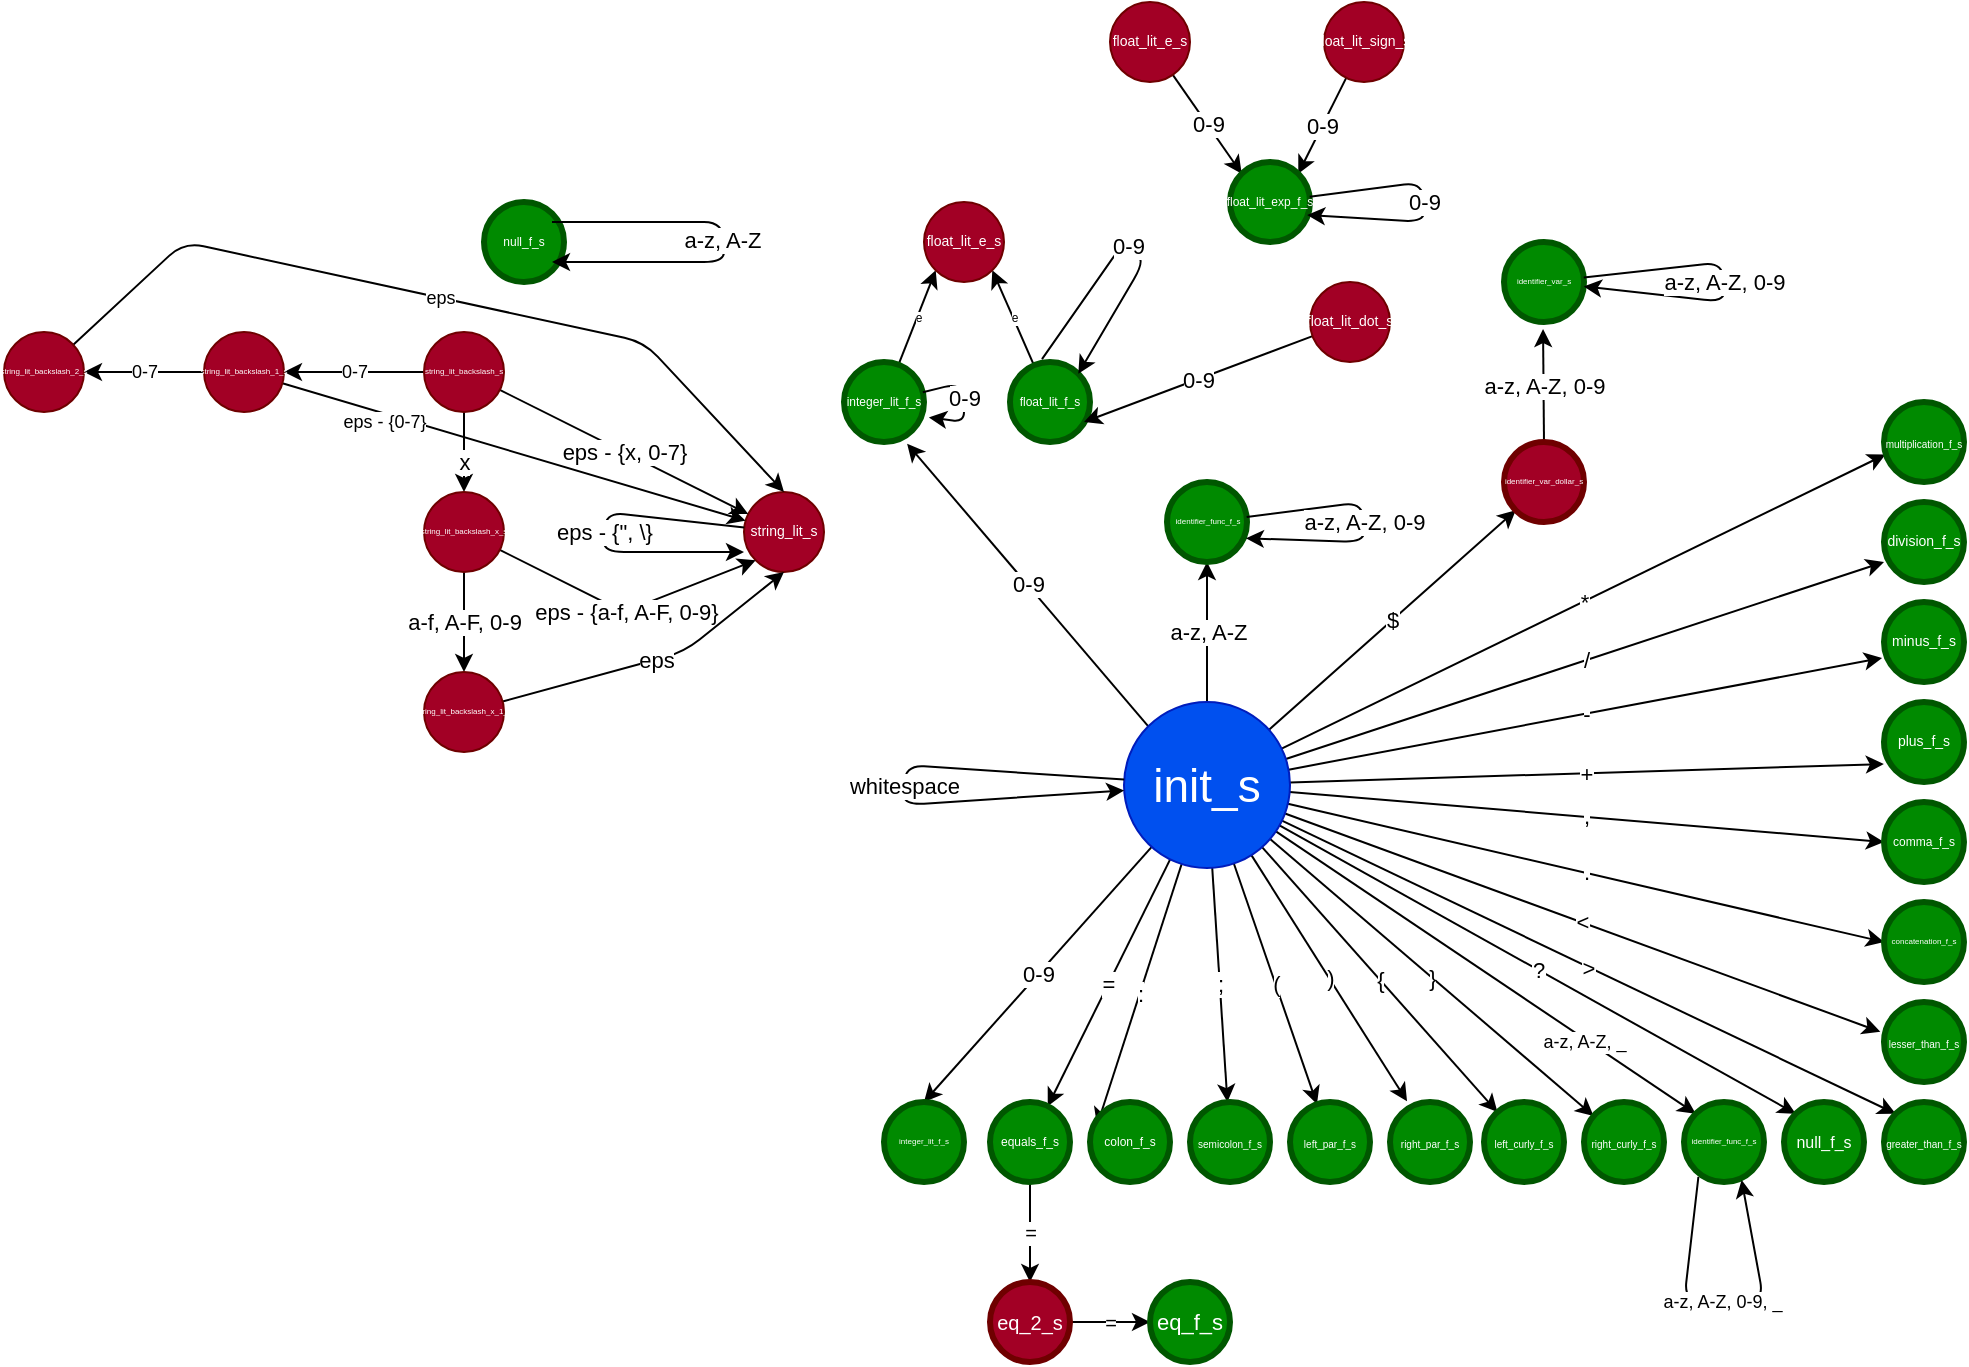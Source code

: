 <mxfile>
    <diagram id="MwJyzXVFlUW5A7y8QUJ_" name="Page-1">
        <mxGraphModel dx="2124" dy="1399" grid="1" gridSize="10" guides="1" tooltips="1" connect="1" arrows="1" fold="1" page="1" pageScale="1" pageWidth="827" pageHeight="1169" math="0" shadow="0">
            <root>
                <mxCell id="0"/>
                <mxCell id="1" parent="0"/>
                <mxCell id="4" value="a-z, A-Z" style="edgeStyle=none;html=1;entryX=0.5;entryY=1;entryDx=0;entryDy=0;" parent="1" source="2" target="3" edge="1">
                    <mxGeometry relative="1" as="geometry"/>
                </mxCell>
                <mxCell id="7" value="0-9" style="edgeStyle=none;html=1;entryX=0.5;entryY=0;entryDx=0;entryDy=0;fontSize=11;" parent="1" source="2" target="6" edge="1">
                    <mxGeometry relative="1" as="geometry"/>
                </mxCell>
                <mxCell id="9" value="=" style="edgeStyle=none;html=1;fontSize=11;" parent="1" source="2" target="8" edge="1">
                    <mxGeometry relative="1" as="geometry"/>
                </mxCell>
                <mxCell id="11" value=":" style="edgeStyle=none;html=1;entryX=0.088;entryY=0.296;entryDx=0;entryDy=0;entryPerimeter=0;fontSize=11;" parent="1" source="2" target="10" edge="1">
                    <mxGeometry relative="1" as="geometry">
                        <mxPoint x="-690" y="100" as="sourcePoint"/>
                    </mxGeometry>
                </mxCell>
                <mxCell id="13" value=";" style="edgeStyle=none;html=1;fontSize=11;" parent="1" source="2" target="12" edge="1">
                    <mxGeometry relative="1" as="geometry"/>
                </mxCell>
                <mxCell id="16" value="(" style="edgeStyle=none;html=1;fontSize=11;" parent="1" source="2" target="14" edge="1">
                    <mxGeometry relative="1" as="geometry"/>
                </mxCell>
                <mxCell id="17" value=")" style="edgeStyle=none;html=1;entryX=0.213;entryY=-0.008;entryDx=0;entryDy=0;entryPerimeter=0;fontSize=11;" parent="1" source="2" target="15" edge="1">
                    <mxGeometry relative="1" as="geometry"/>
                </mxCell>
                <mxCell id="20" value="{" style="edgeStyle=none;html=1;fontSize=11;" parent="1" source="2" target="18" edge="1">
                    <mxGeometry relative="1" as="geometry"/>
                </mxCell>
                <mxCell id="21" value="}" style="edgeStyle=none;html=1;fontSize=11;" parent="1" source="2" target="19" edge="1">
                    <mxGeometry relative="1" as="geometry"/>
                </mxCell>
                <mxCell id="37" value="a-z, A-Z, _" style="edgeStyle=none;html=1;entryX=0;entryY=0;entryDx=0;entryDy=0;fontSize=9;" edge="1" parent="1" source="2" target="23">
                    <mxGeometry x="0.475" y="-1" relative="1" as="geometry">
                        <mxPoint as="offset"/>
                    </mxGeometry>
                </mxCell>
                <mxCell id="38" value="?" style="edgeStyle=none;html=1;entryX=0;entryY=0;entryDx=0;entryDy=0;fontSize=11;" edge="1" parent="1" source="2" target="24">
                    <mxGeometry relative="1" as="geometry"/>
                </mxCell>
                <mxCell id="39" value="&amp;gt;" style="edgeStyle=none;html=1;entryX=0;entryY=0;entryDx=0;entryDy=0;fontSize=11;" edge="1" parent="1" source="2" target="25">
                    <mxGeometry relative="1" as="geometry"/>
                </mxCell>
                <mxCell id="40" value="&amp;lt;" style="edgeStyle=none;html=1;entryX=-0.046;entryY=0.373;entryDx=0;entryDy=0;entryPerimeter=0;fontSize=11;" edge="1" parent="1" source="2" target="34">
                    <mxGeometry relative="1" as="geometry"/>
                </mxCell>
                <mxCell id="41" value="." style="edgeStyle=none;html=1;entryX=0;entryY=0.5;entryDx=0;entryDy=0;fontSize=11;" edge="1" parent="1" source="2" target="27">
                    <mxGeometry relative="1" as="geometry"/>
                </mxCell>
                <mxCell id="42" value="," style="edgeStyle=none;html=1;entryX=0;entryY=0.5;entryDx=0;entryDy=0;fontSize=11;" edge="1" parent="1" source="2" target="28">
                    <mxGeometry relative="1" as="geometry"/>
                </mxCell>
                <mxCell id="43" value="+" style="edgeStyle=none;html=1;entryX=-0.002;entryY=0.775;entryDx=0;entryDy=0;entryPerimeter=0;fontSize=11;" edge="1" parent="1" source="2" target="29">
                    <mxGeometry relative="1" as="geometry"/>
                </mxCell>
                <mxCell id="44" value="-" style="edgeStyle=none;html=1;entryX=-0.024;entryY=0.699;entryDx=0;entryDy=0;entryPerimeter=0;fontSize=11;" edge="1" parent="1" source="2" target="30">
                    <mxGeometry relative="1" as="geometry"/>
                </mxCell>
                <mxCell id="45" value="/" style="edgeStyle=none;html=1;entryX=0;entryY=0.75;entryDx=0;entryDy=0;entryPerimeter=0;fontSize=11;" edge="1" parent="1" source="2" target="32">
                    <mxGeometry relative="1" as="geometry"/>
                </mxCell>
                <mxCell id="46" value="*" style="edgeStyle=none;html=1;entryX=0.02;entryY=0.655;entryDx=0;entryDy=0;entryPerimeter=0;fontSize=11;" edge="1" parent="1" source="2" target="33">
                    <mxGeometry relative="1" as="geometry"/>
                </mxCell>
                <mxCell id="51" value="$" style="edgeStyle=none;html=1;entryX=0;entryY=1;entryDx=0;entryDy=0;fontSize=11;" edge="1" parent="1" source="2" target="50">
                    <mxGeometry relative="1" as="geometry"/>
                </mxCell>
                <mxCell id="77" value="0-9" style="edgeStyle=none;html=1;exitX=0;exitY=0;exitDx=0;exitDy=0;entryX=0.789;entryY=1.021;entryDx=0;entryDy=0;entryPerimeter=0;fontSize=11;" edge="1" parent="1" source="2" target="59">
                    <mxGeometry relative="1" as="geometry"/>
                </mxCell>
                <mxCell id="2" value="init_s" style="ellipse;whiteSpace=wrap;html=1;aspect=fixed;strokeWidth=1;fontSize=23;fillColor=#0050ef;fontColor=#ffffff;strokeColor=#001DBC;" parent="1" vertex="1">
                    <mxGeometry x="-720" y="10" width="83" height="83" as="geometry"/>
                </mxCell>
                <mxCell id="3" value="identifier_func_f_s" style="ellipse;whiteSpace=wrap;html=1;aspect=fixed;fontSize=4;fontStyle=0;strokeWidth=3;perimeterSpacing=0;fillColor=#008a00;fontColor=#ffffff;strokeColor=#005700;" parent="1" vertex="1">
                    <mxGeometry x="-698.5" y="-100" width="40" height="40" as="geometry"/>
                </mxCell>
                <mxCell id="6" value="integer_lit_f_s" style="ellipse;whiteSpace=wrap;html=1;aspect=fixed;strokeWidth=3;fontSize=4;fillColor=#008a00;fontColor=#ffffff;strokeColor=#005700;" parent="1" vertex="1">
                    <mxGeometry x="-840" y="210" width="40" height="40" as="geometry"/>
                </mxCell>
                <mxCell id="99" value="=" style="edgeStyle=none;html=1;entryX=0.5;entryY=0;entryDx=0;entryDy=0;fontSize=10;" edge="1" parent="1" source="8" target="98">
                    <mxGeometry relative="1" as="geometry"/>
                </mxCell>
                <mxCell id="8" value="equals_f_s" style="ellipse;whiteSpace=wrap;html=1;aspect=fixed;strokeWidth=3;fontSize=6;fillColor=#008a00;fontColor=#ffffff;strokeColor=#005700;" parent="1" vertex="1">
                    <mxGeometry x="-787" y="210" width="40" height="40" as="geometry"/>
                </mxCell>
                <mxCell id="10" value="colon_f_s" style="ellipse;whiteSpace=wrap;html=1;aspect=fixed;strokeWidth=3;fontSize=6;fillColor=#008a00;fontColor=#ffffff;strokeColor=#005700;" parent="1" vertex="1">
                    <mxGeometry x="-737" y="210" width="40" height="40" as="geometry"/>
                </mxCell>
                <mxCell id="12" value="semicolon_f_s" style="ellipse;whiteSpace=wrap;html=1;aspect=fixed;strokeWidth=3;fontSize=5;fillColor=#008a00;fontColor=#ffffff;strokeColor=#005700;" parent="1" vertex="1">
                    <mxGeometry x="-687" y="210" width="40" height="40" as="geometry"/>
                </mxCell>
                <mxCell id="14" value="left_par_f_s" style="ellipse;whiteSpace=wrap;html=1;aspect=fixed;strokeWidth=3;fontSize=5;fillColor=#008a00;fontColor=#ffffff;strokeColor=#005700;" parent="1" vertex="1">
                    <mxGeometry x="-637" y="210" width="40" height="40" as="geometry"/>
                </mxCell>
                <mxCell id="15" value="right_par_f_s" style="ellipse;whiteSpace=wrap;html=1;aspect=fixed;strokeWidth=3;fontSize=5;fillColor=#008a00;fontColor=#ffffff;strokeColor=#005700;" parent="1" vertex="1">
                    <mxGeometry x="-587" y="210" width="40" height="40" as="geometry"/>
                </mxCell>
                <mxCell id="18" value="left_curly_f_s" style="ellipse;whiteSpace=wrap;html=1;aspect=fixed;strokeWidth=3;fontSize=5;fillColor=#008a00;fontColor=#ffffff;strokeColor=#005700;" parent="1" vertex="1">
                    <mxGeometry x="-540" y="210" width="40" height="40" as="geometry"/>
                </mxCell>
                <mxCell id="19" value="right_curly_f_s" style="ellipse;whiteSpace=wrap;html=1;aspect=fixed;strokeWidth=3;fontSize=5;fillColor=#008a00;fontColor=#ffffff;strokeColor=#005700;" parent="1" vertex="1">
                    <mxGeometry x="-490" y="210" width="40" height="40" as="geometry"/>
                </mxCell>
                <mxCell id="23" value="identifier_func_f_s" style="ellipse;whiteSpace=wrap;html=1;aspect=fixed;strokeWidth=3;fontSize=4;fillColor=#008a00;fontColor=#ffffff;strokeColor=#005700;" vertex="1" parent="1">
                    <mxGeometry x="-440" y="210" width="40" height="40" as="geometry"/>
                </mxCell>
                <mxCell id="24" value="null_f_s" style="ellipse;whiteSpace=wrap;html=1;aspect=fixed;strokeWidth=3;fontSize=8;fillColor=#008a00;fontColor=#ffffff;strokeColor=#005700;" vertex="1" parent="1">
                    <mxGeometry x="-390" y="210" width="40" height="40" as="geometry"/>
                </mxCell>
                <mxCell id="25" value="greater_than_f_s" style="ellipse;whiteSpace=wrap;html=1;aspect=fixed;strokeWidth=3;fontSize=5;fillColor=#008a00;fontColor=#ffffff;strokeColor=#005700;" vertex="1" parent="1">
                    <mxGeometry x="-340" y="210" width="40" height="40" as="geometry"/>
                </mxCell>
                <mxCell id="26" value="string_lit_s" style="ellipse;whiteSpace=wrap;html=1;aspect=fixed;strokeWidth=1;fontSize=7;fillColor=#a20025;fontColor=#ffffff;strokeColor=#6F0000;" vertex="1" parent="1">
                    <mxGeometry x="-910" y="-95" width="40" height="40" as="geometry"/>
                </mxCell>
                <mxCell id="27" value="concatenation_f_s" style="ellipse;whiteSpace=wrap;html=1;aspect=fixed;strokeWidth=3;fontSize=4;fillColor=#008a00;fontColor=#ffffff;strokeColor=#005700;" vertex="1" parent="1">
                    <mxGeometry x="-340" y="110" width="40" height="40" as="geometry"/>
                </mxCell>
                <mxCell id="28" value="comma_f_s" style="ellipse;whiteSpace=wrap;html=1;aspect=fixed;strokeWidth=3;fontSize=6;fillColor=#008a00;fontColor=#ffffff;strokeColor=#005700;" vertex="1" parent="1">
                    <mxGeometry x="-340" y="60" width="40" height="40" as="geometry"/>
                </mxCell>
                <mxCell id="29" value="plus_f_s" style="ellipse;whiteSpace=wrap;html=1;aspect=fixed;strokeWidth=3;fontSize=7;fillColor=#008a00;fontColor=#ffffff;strokeColor=#005700;" vertex="1" parent="1">
                    <mxGeometry x="-340" y="10" width="40" height="40" as="geometry"/>
                </mxCell>
                <mxCell id="30" value="minus_f_s" style="ellipse;whiteSpace=wrap;html=1;aspect=fixed;strokeWidth=3;fontSize=7;fillColor=#008a00;fontColor=#ffffff;strokeColor=#005700;" vertex="1" parent="1">
                    <mxGeometry x="-340" y="-40" width="40" height="40" as="geometry"/>
                </mxCell>
                <mxCell id="32" value="division_f_s" style="ellipse;whiteSpace=wrap;html=1;aspect=fixed;strokeWidth=3;fontSize=7;fillColor=#008a00;fontColor=#ffffff;strokeColor=#005700;" vertex="1" parent="1">
                    <mxGeometry x="-340" y="-90" width="40" height="40" as="geometry"/>
                </mxCell>
                <mxCell id="33" value="multiplication_f_s" style="ellipse;whiteSpace=wrap;html=1;aspect=fixed;strokeWidth=3;fontSize=5;fillColor=#008a00;fontColor=#ffffff;strokeColor=#005700;" vertex="1" parent="1">
                    <mxGeometry x="-340" y="-140" width="40" height="40" as="geometry"/>
                </mxCell>
                <mxCell id="34" value="lesser_than_f_s" style="ellipse;whiteSpace=wrap;html=1;aspect=fixed;strokeWidth=3;fontSize=5;fillColor=#008a00;fontColor=#ffffff;strokeColor=#005700;" vertex="1" parent="1">
                    <mxGeometry x="-340" y="160" width="40" height="40" as="geometry"/>
                </mxCell>
                <mxCell id="48" value="a-z, A-Z, 0-9" style="edgeStyle=none;html=1;entryX=0.986;entryY=0.704;entryDx=0;entryDy=0;entryPerimeter=0;fontSize=11;" edge="1" parent="1" source="3" target="3">
                    <mxGeometry relative="1" as="geometry">
                        <Array as="points">
                            <mxPoint x="-600" y="-70"/>
                        </Array>
                    </mxGeometry>
                </mxCell>
                <mxCell id="49" value="whitespace" style="edgeStyle=none;html=1;fontSize=11;" edge="1" parent="1" source="2" target="2">
                    <mxGeometry relative="1" as="geometry">
                        <Array as="points">
                            <mxPoint x="-830" y="51"/>
                        </Array>
                    </mxGeometry>
                </mxCell>
                <mxCell id="53" value="a-z, A-Z, 0-9" style="edgeStyle=none;html=1;entryX=0.488;entryY=1.088;entryDx=0;entryDy=0;entryPerimeter=0;fontSize=11;" edge="1" parent="1" source="50" target="52">
                    <mxGeometry relative="1" as="geometry"/>
                </mxCell>
                <mxCell id="50" value="identifier_var_dollar_s" style="ellipse;whiteSpace=wrap;html=1;aspect=fixed;strokeWidth=3;fontSize=4;fillColor=#a20025;fontColor=#ffffff;strokeColor=#6F0000;" vertex="1" parent="1">
                    <mxGeometry x="-530" y="-120" width="40" height="40" as="geometry"/>
                </mxCell>
                <mxCell id="52" value="identifier_var_s" style="ellipse;whiteSpace=wrap;html=1;aspect=fixed;strokeWidth=3;fontSize=4;fillColor=#008a00;fontColor=#ffffff;strokeColor=#005700;" vertex="1" parent="1">
                    <mxGeometry x="-530" y="-220" width="40" height="40" as="geometry"/>
                </mxCell>
                <mxCell id="54" value="a-z, A-Z, 0-9" style="edgeStyle=none;html=1;fontSize=11;" edge="1" parent="1" source="52" target="52">
                    <mxGeometry relative="1" as="geometry">
                        <Array as="points">
                            <mxPoint x="-420" y="-200"/>
                        </Array>
                    </mxGeometry>
                </mxCell>
                <mxCell id="56" value="eps - {&quot;, \}" style="edgeStyle=none;html=1;entryX=0;entryY=0.75;entryDx=0;entryDy=0;entryPerimeter=0;fontSize=11;" edge="1" parent="1" source="26" target="26">
                    <mxGeometry relative="1" as="geometry">
                        <Array as="points">
                            <mxPoint x="-980" y="-75"/>
                        </Array>
                    </mxGeometry>
                </mxCell>
                <mxCell id="62" value="e" style="edgeStyle=none;html=1;entryX=0;entryY=1;entryDx=0;entryDy=0;fontSize=6;" edge="1" parent="1" source="59" target="61">
                    <mxGeometry relative="1" as="geometry"/>
                </mxCell>
                <mxCell id="59" value="integer_lit_f_s" style="ellipse;whiteSpace=wrap;html=1;aspect=fixed;fontSize=6;fontStyle=0;strokeWidth=3;perimeterSpacing=0;fillColor=#008a00;fontColor=#ffffff;strokeColor=#005700;" vertex="1" parent="1">
                    <mxGeometry x="-860" y="-160" width="40" height="40" as="geometry"/>
                </mxCell>
                <mxCell id="63" value="e" style="edgeStyle=none;html=1;entryX=1;entryY=1;entryDx=0;entryDy=0;fontSize=6;" edge="1" parent="1" source="60" target="61">
                    <mxGeometry relative="1" as="geometry"/>
                </mxCell>
                <mxCell id="60" value="float_lit_f_s" style="ellipse;whiteSpace=wrap;html=1;aspect=fixed;fontSize=6;fontStyle=0;strokeWidth=3;perimeterSpacing=0;fillColor=#008a00;fontColor=#ffffff;strokeColor=#005700;" vertex="1" parent="1">
                    <mxGeometry x="-777" y="-160" width="40" height="40" as="geometry"/>
                </mxCell>
                <mxCell id="61" value="float_lit_e_s" style="ellipse;whiteSpace=wrap;html=1;aspect=fixed;strokeWidth=1;fontSize=7;fillColor=#a20025;fontColor=#ffffff;strokeColor=#6F0000;" vertex="1" parent="1">
                    <mxGeometry x="-820" y="-240" width="40" height="40" as="geometry"/>
                </mxCell>
                <mxCell id="64" value="null_f_s" style="ellipse;whiteSpace=wrap;html=1;aspect=fixed;fontSize=6;fontStyle=0;strokeWidth=3;perimeterSpacing=0;fillColor=#008a00;fontColor=#ffffff;strokeColor=#005700;" vertex="1" parent="1">
                    <mxGeometry x="-1040" y="-240" width="40" height="40" as="geometry"/>
                </mxCell>
                <mxCell id="65" value="a-z, A-Z" style="edgeStyle=none;html=1;fontSize=11;" edge="1" parent="1">
                    <mxGeometry x="-0.121" y="-9" relative="1" as="geometry">
                        <mxPoint x="-1006" y="-230" as="sourcePoint"/>
                        <mxPoint x="-1006" y="-210" as="targetPoint"/>
                        <Array as="points">
                            <mxPoint x="-920" y="-230"/>
                            <mxPoint x="-920" y="-210"/>
                        </Array>
                        <mxPoint as="offset"/>
                    </mxGeometry>
                </mxCell>
                <mxCell id="69" value="x" style="edgeStyle=none;html=1;entryX=0.5;entryY=0;entryDx=0;entryDy=0;fontSize=11;" edge="1" parent="1" source="66" target="68">
                    <mxGeometry x="0.25" relative="1" as="geometry">
                        <mxPoint as="offset"/>
                    </mxGeometry>
                </mxCell>
                <mxCell id="70" value="eps - {x, 0-7}" style="edgeStyle=none;html=1;fontSize=11;" edge="1" parent="1" source="66" target="26">
                    <mxGeometry relative="1" as="geometry"/>
                </mxCell>
                <mxCell id="92" value="0-7" style="edgeStyle=none;html=1;entryX=1;entryY=0.5;entryDx=0;entryDy=0;fontSize=9;" edge="1" parent="1" source="66" target="90">
                    <mxGeometry relative="1" as="geometry"/>
                </mxCell>
                <mxCell id="66" value="string_lit_backslash_s" style="ellipse;whiteSpace=wrap;html=1;aspect=fixed;strokeWidth=1;fontSize=4;fillColor=#a20025;fontColor=#ffffff;strokeColor=#6F0000;" vertex="1" parent="1">
                    <mxGeometry x="-1070" y="-175" width="40" height="40" as="geometry"/>
                </mxCell>
                <mxCell id="73" value="a-f, A-F, 0-9" style="edgeStyle=none;html=1;entryX=0.5;entryY=0;entryDx=0;entryDy=0;fontSize=11;" edge="1" parent="1" source="68" target="72">
                    <mxGeometry relative="1" as="geometry"/>
                </mxCell>
                <mxCell id="74" value="eps - {a-f, A-F, 0-9}" style="edgeStyle=none;html=1;fontSize=11;entryX=0;entryY=1;entryDx=0;entryDy=0;" edge="1" parent="1" source="68" target="26">
                    <mxGeometry relative="1" as="geometry">
                        <Array as="points">
                            <mxPoint x="-970" y="-35"/>
                        </Array>
                    </mxGeometry>
                </mxCell>
                <mxCell id="68" value="string_lit_backslash_x_s" style="ellipse;whiteSpace=wrap;html=1;aspect=fixed;strokeWidth=1;fontSize=4;fillColor=#a20025;fontColor=#ffffff;strokeColor=#6F0000;" vertex="1" parent="1">
                    <mxGeometry x="-1070" y="-95" width="40" height="40" as="geometry"/>
                </mxCell>
                <mxCell id="75" value="eps" style="edgeStyle=none;html=1;entryX=0.5;entryY=1;entryDx=0;entryDy=0;fontSize=11;" edge="1" parent="1" source="72" target="26">
                    <mxGeometry relative="1" as="geometry">
                        <Array as="points">
                            <mxPoint x="-940" y="-15"/>
                        </Array>
                    </mxGeometry>
                </mxCell>
                <mxCell id="72" value="string_lit_backslash_x_1_s" style="ellipse;whiteSpace=wrap;html=1;aspect=fixed;strokeWidth=1;fontSize=4;fillColor=#a20025;fontColor=#ffffff;strokeColor=#6F0000;" vertex="1" parent="1">
                    <mxGeometry x="-1070" y="-5" width="40" height="40" as="geometry"/>
                </mxCell>
                <mxCell id="78" value="0-9" style="edgeStyle=none;html=1;entryX=1.061;entryY=0.693;entryDx=0;entryDy=0;entryPerimeter=0;fontSize=11;" edge="1" parent="1" source="59" target="59">
                    <mxGeometry relative="1" as="geometry"/>
                </mxCell>
                <mxCell id="80" value="0-9" style="edgeStyle=none;html=1;entryX=0.925;entryY=0.75;entryDx=0;entryDy=0;entryPerimeter=0;fontSize=11;" edge="1" parent="1" source="79" target="60">
                    <mxGeometry relative="1" as="geometry"/>
                </mxCell>
                <mxCell id="79" value="float_lit_dot_s" style="ellipse;whiteSpace=wrap;html=1;aspect=fixed;strokeWidth=1;fontSize=7;fillColor=#a20025;fontColor=#ffffff;strokeColor=#6F0000;" vertex="1" parent="1">
                    <mxGeometry x="-627" y="-200" width="40" height="40" as="geometry"/>
                </mxCell>
                <mxCell id="81" value="0-9" style="edgeStyle=none;html=1;entryX=1;entryY=0;entryDx=0;entryDy=0;fontSize=11;exitX=0.4;exitY=-0.036;exitDx=0;exitDy=0;exitPerimeter=0;" edge="1" parent="1" source="60" target="60">
                    <mxGeometry relative="1" as="geometry">
                        <Array as="points">
                            <mxPoint x="-720" y="-220"/>
                            <mxPoint x="-710" y="-210"/>
                        </Array>
                    </mxGeometry>
                </mxCell>
                <mxCell id="87" value="0-9" style="edgeStyle=none;html=1;entryX=0;entryY=0;entryDx=0;entryDy=0;fontSize=11;" edge="1" parent="1" source="82" target="84">
                    <mxGeometry relative="1" as="geometry"/>
                </mxCell>
                <mxCell id="82" value="float_lit_e_s" style="ellipse;whiteSpace=wrap;html=1;aspect=fixed;strokeWidth=1;fontSize=7;fillColor=#a20025;fontColor=#ffffff;strokeColor=#6F0000;" vertex="1" parent="1">
                    <mxGeometry x="-727" y="-340" width="40" height="40" as="geometry"/>
                </mxCell>
                <mxCell id="88" value="0-9" style="edgeStyle=none;html=1;entryX=1;entryY=0;entryDx=0;entryDy=0;fontSize=11;" edge="1" parent="1" source="83" target="84">
                    <mxGeometry relative="1" as="geometry"/>
                </mxCell>
                <mxCell id="83" value="float_lit_sign_s" style="ellipse;whiteSpace=wrap;html=1;aspect=fixed;strokeWidth=1;fontSize=7;fillColor=#a20025;fontColor=#ffffff;strokeColor=#6F0000;" vertex="1" parent="1">
                    <mxGeometry x="-620" y="-340" width="40" height="40" as="geometry"/>
                </mxCell>
                <mxCell id="84" value="float_lit_exp_f_s" style="ellipse;whiteSpace=wrap;html=1;aspect=fixed;fontSize=6;fontStyle=0;strokeWidth=3;perimeterSpacing=0;fillColor=#008a00;fontColor=#ffffff;strokeColor=#005700;" vertex="1" parent="1">
                    <mxGeometry x="-667" y="-260" width="40" height="40" as="geometry"/>
                </mxCell>
                <mxCell id="86" value="0-9" style="edgeStyle=none;html=1;entryX=0.964;entryY=0.664;entryDx=0;entryDy=0;entryPerimeter=0;fontSize=11;" edge="1" parent="1" source="84" target="84">
                    <mxGeometry relative="1" as="geometry">
                        <Array as="points">
                            <mxPoint x="-570" y="-240"/>
                        </Array>
                    </mxGeometry>
                </mxCell>
                <mxCell id="89" value="a-z, A-Z, 0-9, _" style="edgeStyle=none;html=1;entryX=0.72;entryY=0.975;entryDx=0;entryDy=0;fontSize=9;entryPerimeter=0;exitX=0.18;exitY=0.935;exitDx=0;exitDy=0;exitPerimeter=0;" edge="1" parent="1" source="23" target="23">
                    <mxGeometry relative="1" as="geometry">
                        <Array as="points">
                            <mxPoint x="-440" y="310"/>
                            <mxPoint x="-400" y="310"/>
                        </Array>
                    </mxGeometry>
                </mxCell>
                <mxCell id="93" value="0-7" style="edgeStyle=none;html=1;entryX=1;entryY=0.5;entryDx=0;entryDy=0;fontSize=9;" edge="1" parent="1" source="90" target="91">
                    <mxGeometry relative="1" as="geometry"/>
                </mxCell>
                <mxCell id="94" value="eps - {0-7}" style="edgeStyle=none;html=1;fontSize=9;" edge="1" parent="1" source="90" target="26">
                    <mxGeometry x="-0.551" y="-4" relative="1" as="geometry">
                        <mxPoint as="offset"/>
                    </mxGeometry>
                </mxCell>
                <mxCell id="90" value="string_lit_backslash_1_s" style="ellipse;whiteSpace=wrap;html=1;aspect=fixed;strokeWidth=1;fontSize=4;fillColor=#a20025;fontColor=#ffffff;strokeColor=#6F0000;" vertex="1" parent="1">
                    <mxGeometry x="-1180" y="-175" width="40" height="40" as="geometry"/>
                </mxCell>
                <mxCell id="97" value="eps" style="edgeStyle=none;html=1;entryX=0.5;entryY=0;entryDx=0;entryDy=0;fontSize=9;" edge="1" parent="1" source="91" target="26">
                    <mxGeometry relative="1" as="geometry">
                        <Array as="points">
                            <mxPoint x="-1190" y="-220"/>
                            <mxPoint x="-960" y="-170"/>
                        </Array>
                    </mxGeometry>
                </mxCell>
                <mxCell id="91" value="string_lit_backslash_2_s" style="ellipse;whiteSpace=wrap;html=1;aspect=fixed;strokeWidth=1;fontSize=4;fillColor=#a20025;fontColor=#ffffff;strokeColor=#6F0000;" vertex="1" parent="1">
                    <mxGeometry x="-1280" y="-175" width="40" height="40" as="geometry"/>
                </mxCell>
                <mxCell id="101" value="=" style="edgeStyle=none;html=1;entryX=0;entryY=0.5;entryDx=0;entryDy=0;fontSize=10;" edge="1" parent="1" source="98" target="100">
                    <mxGeometry relative="1" as="geometry">
                        <Array as="points">
                            <mxPoint x="-730" y="320"/>
                        </Array>
                    </mxGeometry>
                </mxCell>
                <mxCell id="98" value="eq_2_s" style="ellipse;whiteSpace=wrap;html=1;aspect=fixed;strokeWidth=3;fontSize=10;fillColor=#a20025;fontColor=#ffffff;strokeColor=#6F0000;" vertex="1" parent="1">
                    <mxGeometry x="-787" y="300" width="40" height="40" as="geometry"/>
                </mxCell>
                <mxCell id="100" value="eq_f_s" style="ellipse;whiteSpace=wrap;html=1;aspect=fixed;strokeWidth=3;fontSize=11;fillColor=#008a00;fontColor=#ffffff;strokeColor=#005700;" vertex="1" parent="1">
                    <mxGeometry x="-707" y="300" width="40" height="40" as="geometry"/>
                </mxCell>
            </root>
        </mxGraphModel>
    </diagram>
</mxfile>